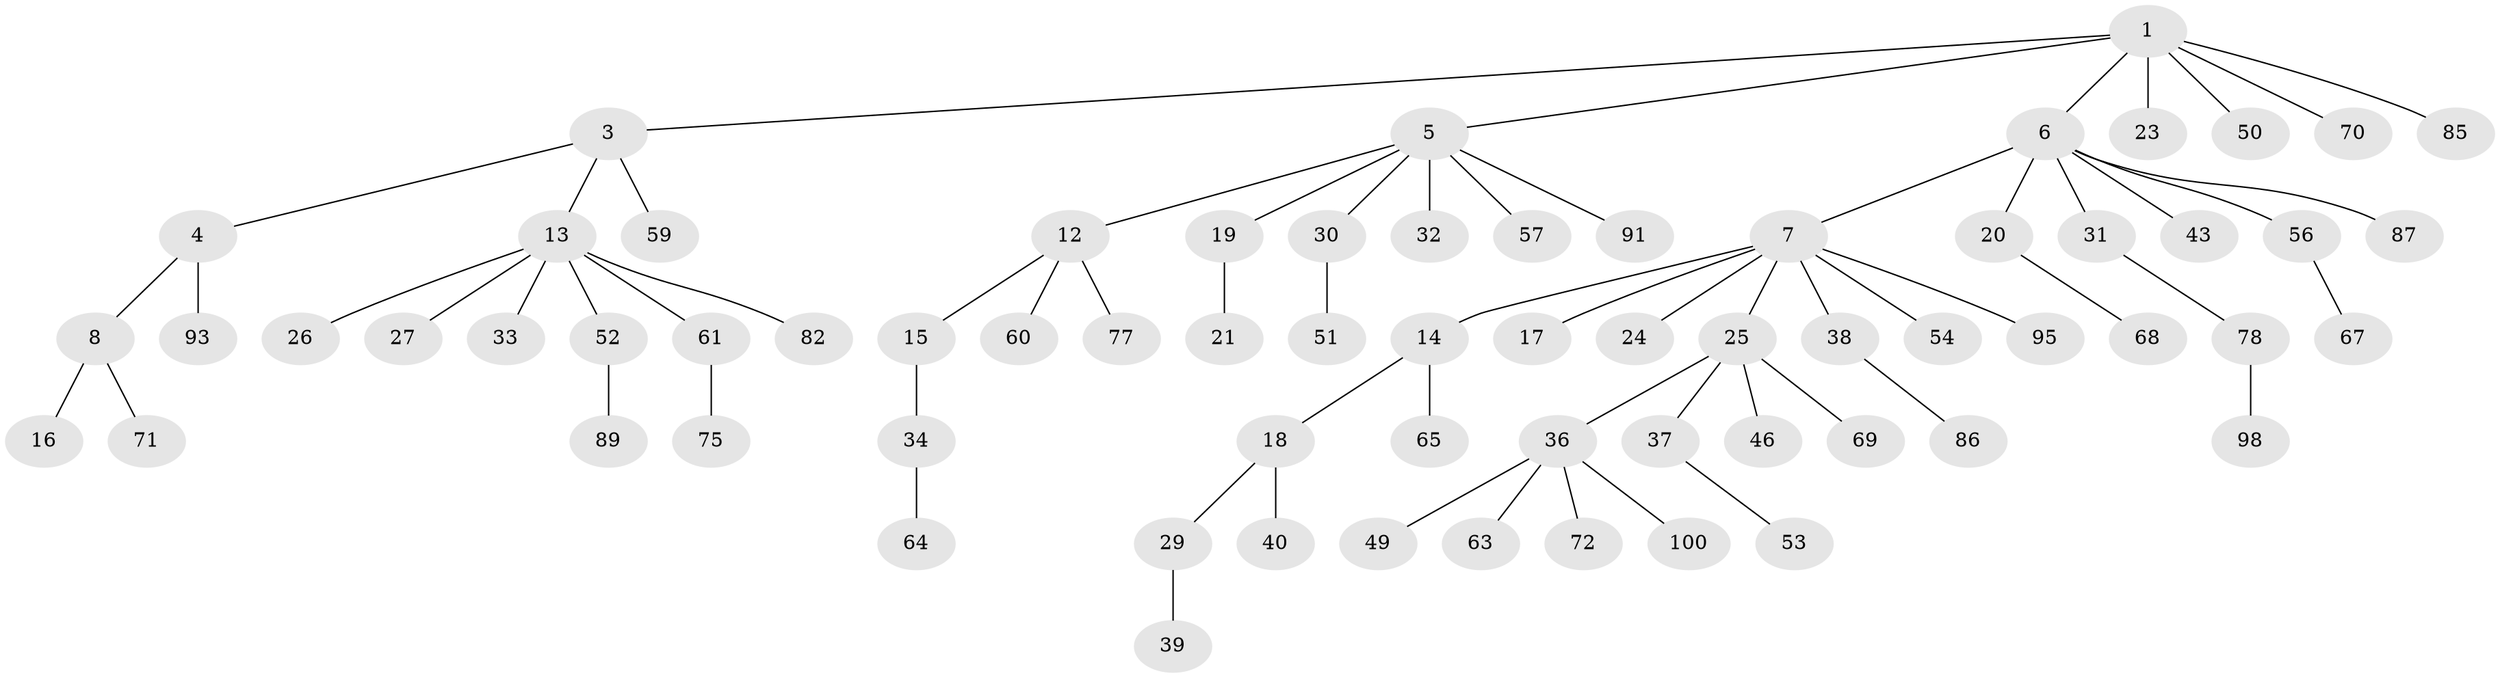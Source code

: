 // original degree distribution, {3: 0.11, 6: 0.04, 5: 0.01, 7: 0.02, 4: 0.03, 2: 0.31, 1: 0.48}
// Generated by graph-tools (version 1.1) at 2025/38/02/21/25 10:38:55]
// undirected, 68 vertices, 67 edges
graph export_dot {
graph [start="1"]
  node [color=gray90,style=filled];
  1 [super="+2"];
  3 [super="+22"];
  4;
  5 [super="+11"];
  6 [super="+9"];
  7 [super="+10"];
  8 [super="+35"];
  12 [super="+45"];
  13 [super="+48"];
  14;
  15;
  16;
  17 [super="+84"];
  18 [super="+28"];
  19;
  20;
  21 [super="+66"];
  23;
  24 [super="+42"];
  25 [super="+99"];
  26 [super="+90"];
  27 [super="+62"];
  29;
  30 [super="+94"];
  31;
  32;
  33;
  34 [super="+47"];
  36 [super="+44"];
  37 [super="+41"];
  38 [super="+83"];
  39;
  40 [super="+88"];
  43 [super="+74"];
  46 [super="+55"];
  49 [super="+79"];
  50;
  51;
  52;
  53 [super="+73"];
  54;
  56 [super="+58"];
  57;
  59;
  60;
  61;
  63;
  64;
  65 [super="+81"];
  67;
  68 [super="+80"];
  69;
  70;
  71;
  72 [super="+76"];
  75;
  77 [super="+96"];
  78;
  82 [super="+92"];
  85;
  86;
  87;
  89;
  91 [super="+97"];
  93;
  95;
  98;
  100;
  1 -- 5;
  1 -- 23;
  1 -- 50;
  1 -- 3;
  1 -- 85;
  1 -- 70;
  1 -- 6;
  3 -- 4;
  3 -- 13;
  3 -- 59;
  4 -- 8;
  4 -- 93;
  5 -- 12;
  5 -- 19;
  5 -- 30;
  5 -- 32;
  5 -- 57;
  5 -- 91;
  6 -- 7;
  6 -- 20;
  6 -- 43;
  6 -- 56;
  6 -- 87;
  6 -- 31;
  7 -- 14;
  7 -- 17;
  7 -- 24;
  7 -- 54;
  7 -- 95;
  7 -- 25;
  7 -- 38;
  8 -- 16;
  8 -- 71;
  12 -- 15;
  12 -- 60;
  12 -- 77;
  13 -- 26;
  13 -- 27;
  13 -- 33;
  13 -- 52;
  13 -- 82;
  13 -- 61;
  14 -- 18;
  14 -- 65;
  15 -- 34;
  18 -- 29;
  18 -- 40;
  19 -- 21;
  20 -- 68;
  25 -- 36;
  25 -- 37;
  25 -- 46;
  25 -- 69;
  29 -- 39;
  30 -- 51;
  31 -- 78;
  34 -- 64;
  36 -- 100;
  36 -- 72;
  36 -- 49;
  36 -- 63;
  37 -- 53;
  38 -- 86;
  52 -- 89;
  56 -- 67;
  61 -- 75;
  78 -- 98;
}
